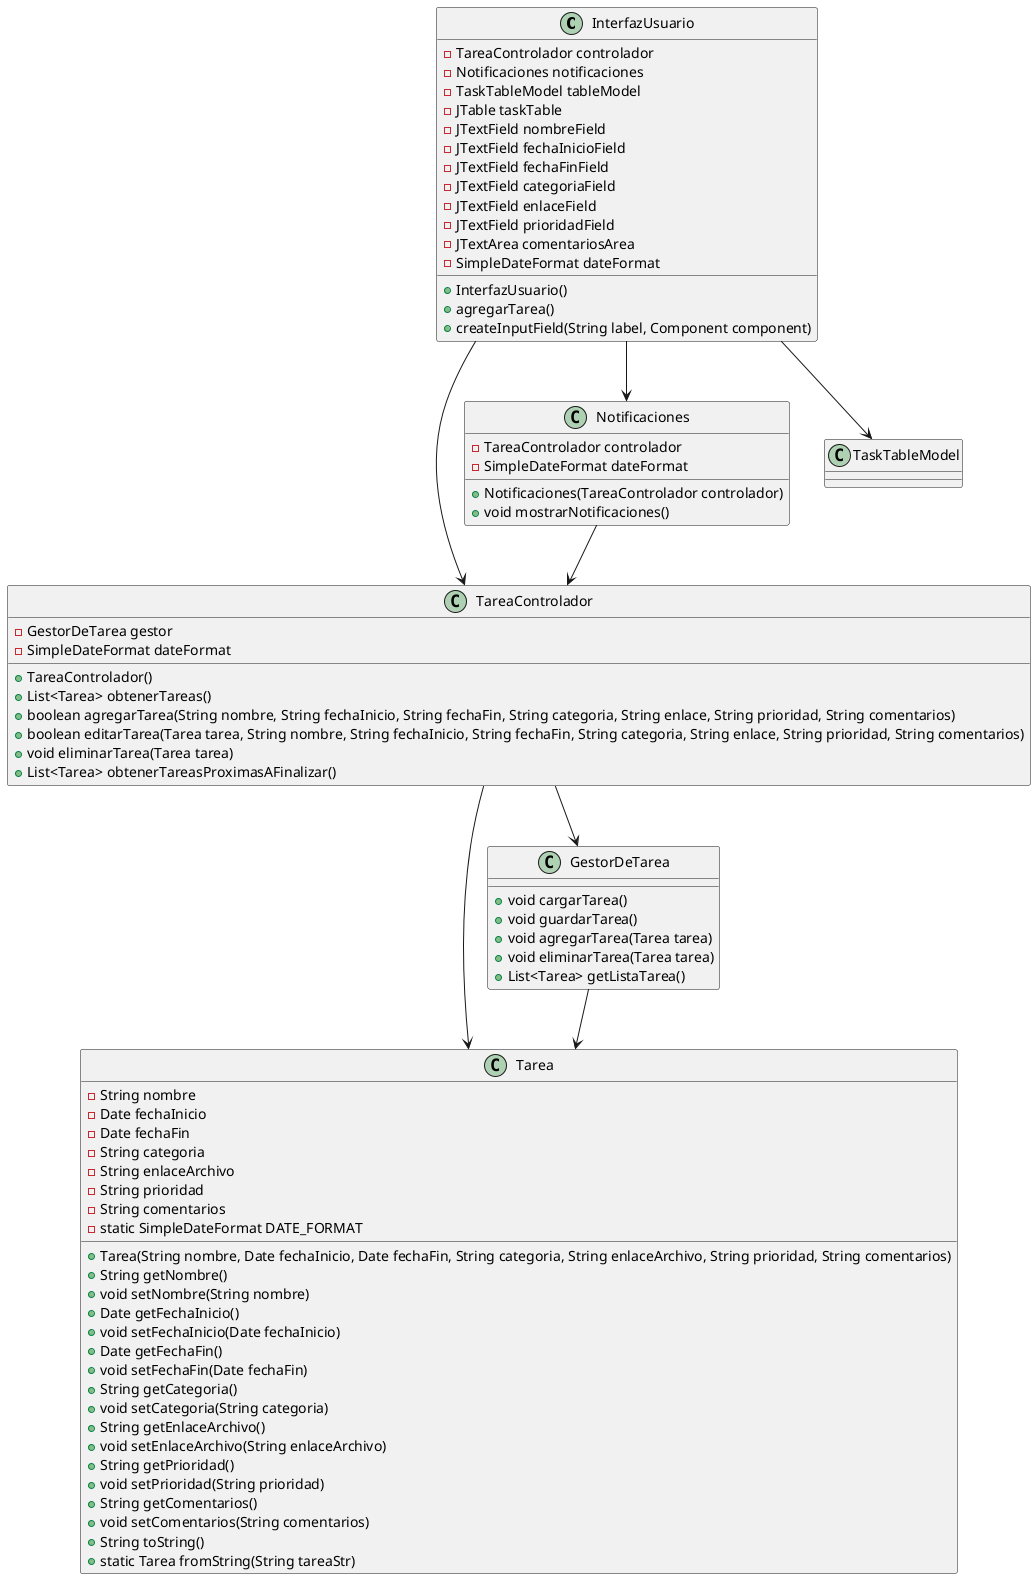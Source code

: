 @startuml
class InterfazUsuario {
    - TareaControlador controlador
    - Notificaciones notificaciones
    - TaskTableModel tableModel
    - JTable taskTable
    - JTextField nombreField
    - JTextField fechaInicioField
    - JTextField fechaFinField
    - JTextField categoriaField
    - JTextField enlaceField
    - JTextField prioridadField
    - JTextArea comentariosArea
    - SimpleDateFormat dateFormat
    + InterfazUsuario()
    + agregarTarea()
    + createInputField(String label, Component component)
}

class TareaControlador {
    - GestorDeTarea gestor
    - SimpleDateFormat dateFormat
    + TareaControlador()
    + List<Tarea> obtenerTareas()
    + boolean agregarTarea(String nombre, String fechaInicio, String fechaFin, String categoria, String enlace, String prioridad, String comentarios)
    + boolean editarTarea(Tarea tarea, String nombre, String fechaInicio, String fechaFin, String categoria, String enlace, String prioridad, String comentarios)
    + void eliminarTarea(Tarea tarea)
    + List<Tarea> obtenerTareasProximasAFinalizar()
}

class Notificaciones {
    - TareaControlador controlador
    - SimpleDateFormat dateFormat
    + Notificaciones(TareaControlador controlador)
    + void mostrarNotificaciones()
}

class Tarea {
    - String nombre
    - Date fechaInicio
    - Date fechaFin
    - String categoria
    - String enlaceArchivo
    - String prioridad
    - String comentarios
    - static SimpleDateFormat DATE_FORMAT
    + Tarea(String nombre, Date fechaInicio, Date fechaFin, String categoria, String enlaceArchivo, String prioridad, String comentarios)
    + String getNombre()
    + void setNombre(String nombre)
    + Date getFechaInicio()
    + void setFechaInicio(Date fechaInicio)
    + Date getFechaFin()
    + void setFechaFin(Date fechaFin)
    + String getCategoria()
    + void setCategoria(String categoria)
    + String getEnlaceArchivo()
    + void setEnlaceArchivo(String enlaceArchivo)
    + String getPrioridad()
    + void setPrioridad(String prioridad)
    + String getComentarios()
    + void setComentarios(String comentarios)
    + String toString()
    + static Tarea fromString(String tareaStr)
}

class GestorDeTarea {
    + void cargarTarea()
    + void guardarTarea()
    + void agregarTarea(Tarea tarea)
    + void eliminarTarea(Tarea tarea)
    + List<Tarea> getListaTarea()
}

InterfazUsuario --> TareaControlador
InterfazUsuario --> Notificaciones
InterfazUsuario --> TaskTableModel
TareaControlador --> GestorDeTarea
Notificaciones --> TareaControlador
TareaControlador --> Tarea
GestorDeTarea --> Tarea
@enduml
